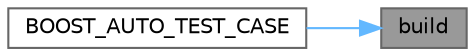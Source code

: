 digraph "build"
{
 // INTERACTIVE_SVG=YES
 // LATEX_PDF_SIZE
  bgcolor="transparent";
  edge [fontname=Helvetica,fontsize=10,labelfontname=Helvetica,labelfontsize=10];
  node [fontname=Helvetica,fontsize=10,shape=box,height=0.2,width=0.4];
  rankdir="RL";
  Node1 [label="build",height=0.2,width=0.4,color="gray40", fillcolor="grey60", style="filled", fontcolor="black",tooltip="Build QuantLib/QuantExt instrument, link pricing engine."];
  Node1 -> Node2 [dir="back",color="steelblue1",style="solid"];
  Node2 [label="BOOST_AUTO_TEST_CASE",height=0.2,width=0.4,color="grey40", fillcolor="white", style="filled",URL="$equitytrades_8cpp.html#aa42062877db60fac479ac06add9deb01",tooltip=" "];
}
